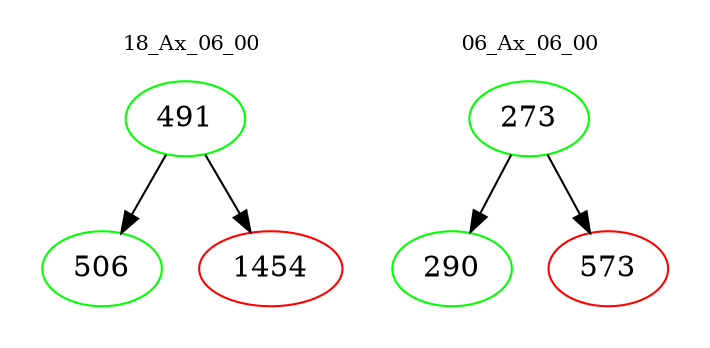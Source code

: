 digraph{
subgraph cluster_0 {
color = white
label = "18_Ax_06_00";
fontsize=10;
T0_491 [label="491", color="green"]
T0_491 -> T0_506 [color="black"]
T0_506 [label="506", color="green"]
T0_491 -> T0_1454 [color="black"]
T0_1454 [label="1454", color="red"]
}
subgraph cluster_1 {
color = white
label = "06_Ax_06_00";
fontsize=10;
T1_273 [label="273", color="green"]
T1_273 -> T1_290 [color="black"]
T1_290 [label="290", color="green"]
T1_273 -> T1_573 [color="black"]
T1_573 [label="573", color="red"]
}
}
